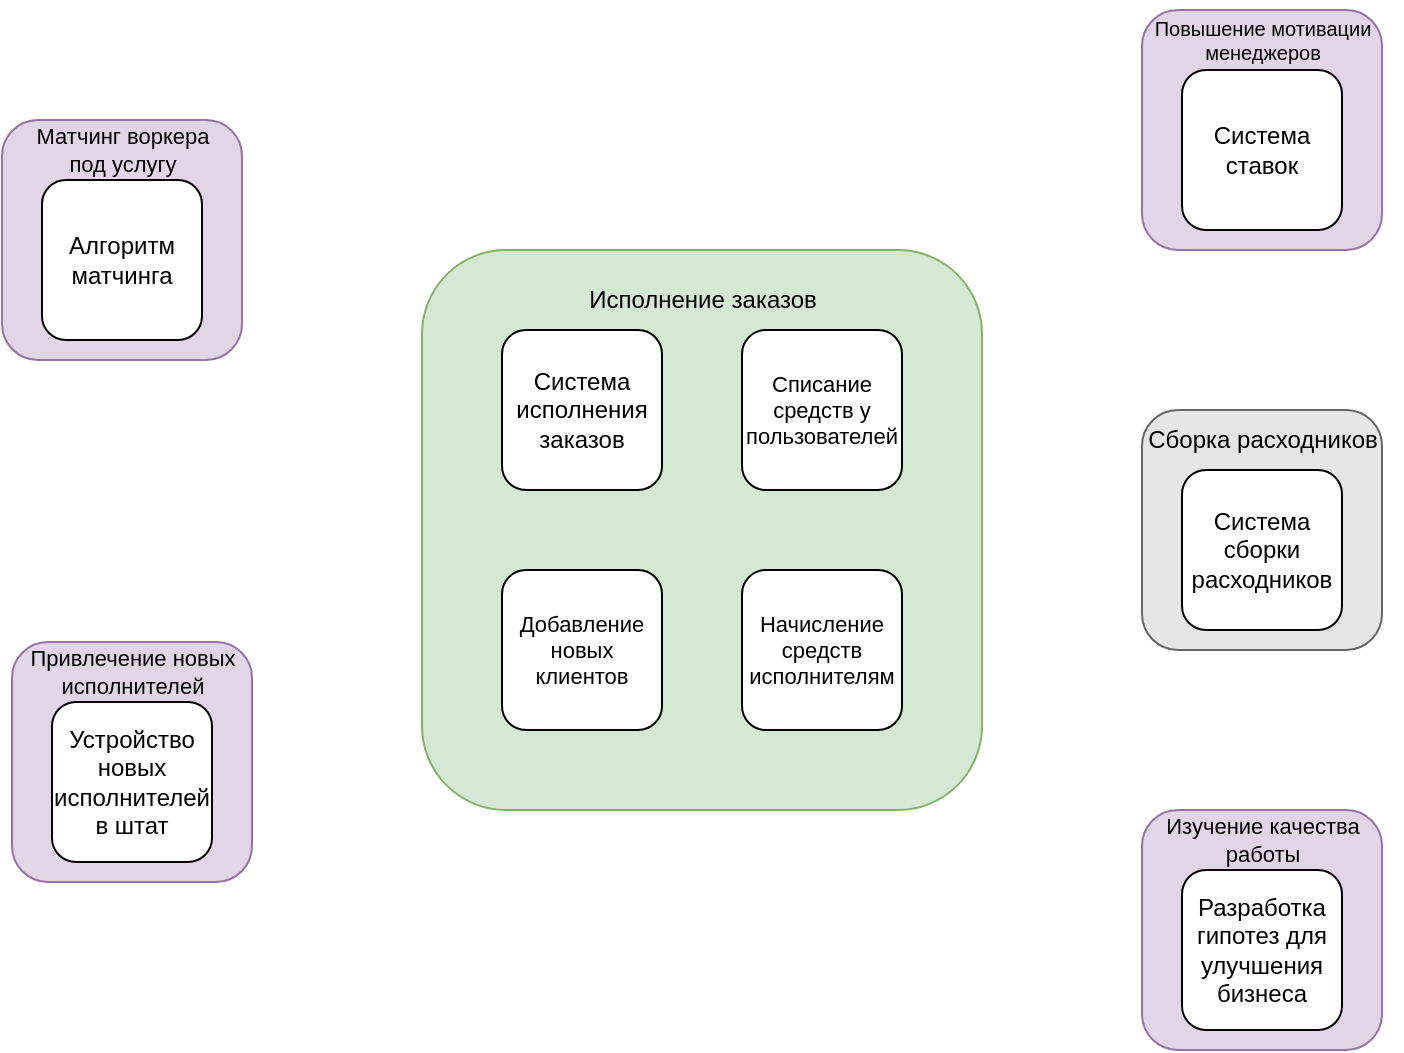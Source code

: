 <mxfile version="26.0.4">
  <diagram name="Page-1" id="cBATo5Cm4NL-kuj8FKrh">
    <mxGraphModel dx="1434" dy="844" grid="1" gridSize="10" guides="1" tooltips="1" connect="1" arrows="1" fold="1" page="1" pageScale="1" pageWidth="1169" pageHeight="827" math="0" shadow="0">
      <root>
        <mxCell id="0" />
        <mxCell id="1" parent="0" />
        <mxCell id="KOd4zk1bxHOUvbGizJSH-9" value="" style="rounded=1;whiteSpace=wrap;html=1;fillColor=#d5e8d4;strokeColor=#82b366;" parent="1" vertex="1">
          <mxGeometry x="440" y="160" width="280" height="280" as="geometry" />
        </mxCell>
        <mxCell id="KOd4zk1bxHOUvbGizJSH-2" value="Система исполнения заказов" style="whiteSpace=wrap;html=1;aspect=fixed;rounded=1;strokeColor=default;align=center;verticalAlign=middle;fontFamily=Helvetica;fontSize=12;fontColor=default;fillColor=default;" parent="1" vertex="1">
          <mxGeometry x="480" y="200" width="80" height="80" as="geometry" />
        </mxCell>
        <mxCell id="KOd4zk1bxHOUvbGizJSH-4" value="Списание средств у пользователей" style="whiteSpace=wrap;html=1;aspect=fixed;rounded=1;strokeColor=default;align=center;verticalAlign=middle;fontFamily=Helvetica;fontSize=11;fontColor=default;fillColor=default;" parent="1" vertex="1">
          <mxGeometry x="600" y="200" width="80" height="80" as="geometry" />
        </mxCell>
        <mxCell id="KOd4zk1bxHOUvbGizJSH-8" value="Начисление средств исполнителям" style="whiteSpace=wrap;html=1;aspect=fixed;rounded=1;strokeColor=default;align=center;verticalAlign=middle;fontFamily=Helvetica;fontSize=11;fontColor=default;fillColor=default;" parent="1" vertex="1">
          <mxGeometry x="600" y="320" width="80" height="80" as="geometry" />
        </mxCell>
        <mxCell id="KOd4zk1bxHOUvbGizJSH-10" value="Исполнение заказов" style="text;html=1;align=center;verticalAlign=middle;resizable=0;points=[];autosize=1;strokeColor=none;fillColor=none;" parent="1" vertex="1">
          <mxGeometry x="510" y="170" width="140" height="30" as="geometry" />
        </mxCell>
        <mxCell id="KOd4zk1bxHOUvbGizJSH-11" value="" style="rounded=1;whiteSpace=wrap;html=1;fillColor=#E6E6E6;strokeColor=#666666;fontColor=#333333;" parent="1" vertex="1">
          <mxGeometry x="800" y="240" width="120" height="120" as="geometry" />
        </mxCell>
        <mxCell id="KOd4zk1bxHOUvbGizJSH-3" value="Система сборки расходников" style="whiteSpace=wrap;html=1;aspect=fixed;rounded=1;strokeColor=default;align=center;verticalAlign=middle;fontFamily=Helvetica;fontSize=12;fontColor=default;fillColor=default;" parent="1" vertex="1">
          <mxGeometry x="820" y="270" width="80" height="80" as="geometry" />
        </mxCell>
        <mxCell id="KOd4zk1bxHOUvbGizJSH-12" value="Сборка расходников" style="text;html=1;align=center;verticalAlign=middle;resizable=0;points=[];autosize=1;strokeColor=none;fillColor=none;" parent="1" vertex="1">
          <mxGeometry x="790" y="240" width="140" height="30" as="geometry" />
        </mxCell>
        <mxCell id="KOd4zk1bxHOUvbGizJSH-13" value="" style="rounded=1;whiteSpace=wrap;html=1;fillColor=#e1d5e7;strokeColor=#9673a6;" parent="1" vertex="1">
          <mxGeometry x="800" y="440" width="120" height="120" as="geometry" />
        </mxCell>
        <mxCell id="KOd4zk1bxHOUvbGizJSH-14" value="Изучение качества&lt;div&gt;работы&lt;/div&gt;" style="text;html=1;align=center;verticalAlign=middle;resizable=0;points=[];autosize=1;strokeColor=none;fillColor=none;fontSize=11;" parent="1" vertex="1">
          <mxGeometry x="800" y="435" width="120" height="40" as="geometry" />
        </mxCell>
        <mxCell id="KOd4zk1bxHOUvbGizJSH-15" value="" style="rounded=1;whiteSpace=wrap;html=1;fillColor=#e1d5e7;strokeColor=#9673a6;" parent="1" vertex="1">
          <mxGeometry x="230" y="95" width="120" height="120" as="geometry" />
        </mxCell>
        <mxCell id="KOd4zk1bxHOUvbGizJSH-16" value="Матчинг воркера&lt;div&gt;под услугу&lt;/div&gt;" style="text;html=1;align=center;verticalAlign=middle;resizable=0;points=[];autosize=1;strokeColor=none;fillColor=none;fontSize=11;" parent="1" vertex="1">
          <mxGeometry x="235" y="90" width="110" height="40" as="geometry" />
        </mxCell>
        <mxCell id="KOd4zk1bxHOUvbGizJSH-17" value="" style="rounded=1;whiteSpace=wrap;html=1;fillColor=#e1d5e7;strokeColor=#9673a6;" parent="1" vertex="1">
          <mxGeometry x="235" y="356" width="120" height="120" as="geometry" />
        </mxCell>
        <mxCell id="KOd4zk1bxHOUvbGizJSH-18" value="Привлечение новых&lt;div&gt;исполнителей&lt;/div&gt;" style="text;html=1;align=center;verticalAlign=middle;resizable=0;points=[];autosize=1;strokeColor=none;fillColor=none;fontSize=11;" parent="1" vertex="1">
          <mxGeometry x="230" y="351" width="130" height="40" as="geometry" />
        </mxCell>
        <mxCell id="KOd4zk1bxHOUvbGizJSH-19" value="" style="rounded=1;whiteSpace=wrap;html=1;fillColor=#e1d5e7;strokeColor=#9673a6;" parent="1" vertex="1">
          <mxGeometry x="800" y="40" width="120" height="120" as="geometry" />
        </mxCell>
        <mxCell id="KOd4zk1bxHOUvbGizJSH-20" value="Повышение мотивации&lt;div&gt;менеджеров&lt;/div&gt;" style="text;html=1;align=center;verticalAlign=middle;resizable=0;points=[];autosize=1;strokeColor=none;fillColor=none;fontSize=10;" parent="1" vertex="1">
          <mxGeometry x="795" y="35" width="130" height="40" as="geometry" />
        </mxCell>
        <mxCell id="KOd4zk1bxHOUvbGizJSH-5" value="Р&lt;span style=&quot;background-color: transparent; color: light-dark(rgb(0, 0, 0), rgb(255, 255, 255));&quot;&gt;азработка гипотез для улучшения бизнеса&lt;/span&gt;" style="whiteSpace=wrap;html=1;aspect=fixed;rounded=1;strokeColor=default;align=center;verticalAlign=middle;fontFamily=Helvetica;fontSize=12;fontColor=default;fillColor=default;" parent="1" vertex="1">
          <mxGeometry x="820" y="470" width="80" height="80" as="geometry" />
        </mxCell>
        <mxCell id="KOd4zk1bxHOUvbGizJSH-21" value="Алгоритм матчинга" style="whiteSpace=wrap;html=1;aspect=fixed;rounded=1;strokeColor=default;align=center;verticalAlign=middle;fontFamily=Helvetica;fontSize=12;fontColor=default;fillColor=default;" parent="1" vertex="1">
          <mxGeometry x="250" y="125" width="80" height="80" as="geometry" />
        </mxCell>
        <mxCell id="KOd4zk1bxHOUvbGizJSH-1" value="Устройство новых исполнителей в штат" style="whiteSpace=wrap;html=1;aspect=fixed;rounded=1;" parent="1" vertex="1">
          <mxGeometry x="255" y="386" width="80" height="80" as="geometry" />
        </mxCell>
        <mxCell id="KOd4zk1bxHOUvbGizJSH-7" value="Система ставок" style="whiteSpace=wrap;html=1;aspect=fixed;rounded=1;" parent="1" vertex="1">
          <mxGeometry x="820" y="70" width="80" height="80" as="geometry" />
        </mxCell>
        <mxCell id="KOd4zk1bxHOUvbGizJSH-22" value="Добавление новых клиентов" style="whiteSpace=wrap;html=1;aspect=fixed;rounded=1;strokeColor=default;align=center;verticalAlign=middle;fontFamily=Helvetica;fontSize=11;fontColor=default;fillColor=default;" parent="1" vertex="1">
          <mxGeometry x="480" y="320" width="80" height="80" as="geometry" />
        </mxCell>
      </root>
    </mxGraphModel>
  </diagram>
</mxfile>
